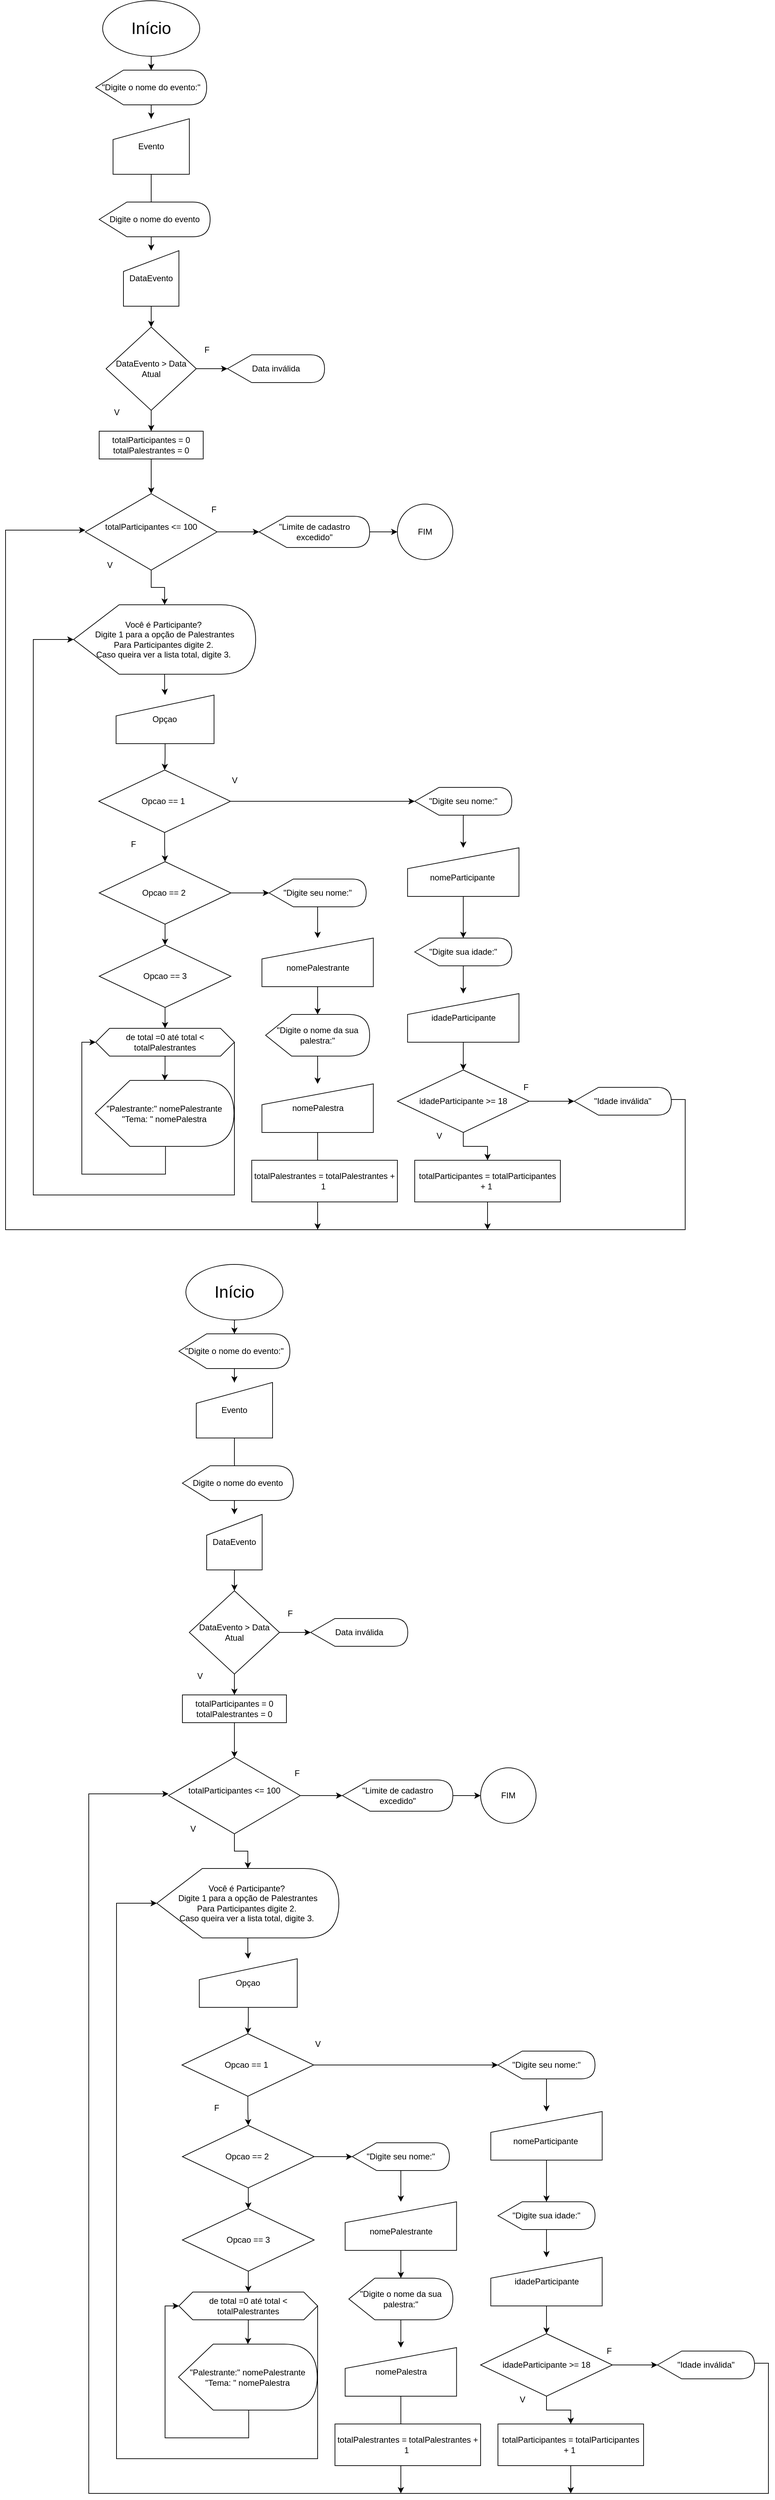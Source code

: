 <mxfile version="24.7.14">
  <diagram name="Página-1" id="2HnlQTJeK8PBr19iT61Z">
    <mxGraphModel dx="4734" dy="780" grid="1" gridSize="10" guides="1" tooltips="1" connect="1" arrows="1" fold="1" page="1" pageScale="1" pageWidth="3300" pageHeight="4681" math="0" shadow="0">
      <root>
        <mxCell id="0" />
        <mxCell id="1" parent="0" />
        <mxCell id="R_zZnniNDLEBb9LRn-yh-6" value="" style="edgeStyle=orthogonalEdgeStyle;rounded=0;orthogonalLoop=1;jettySize=auto;html=1;" edge="1" parent="1" source="R_zZnniNDLEBb9LRn-yh-24" target="R_zZnniNDLEBb9LRn-yh-3">
          <mxGeometry relative="1" as="geometry" />
        </mxCell>
        <mxCell id="R_zZnniNDLEBb9LRn-yh-1" value="&lt;font style=&quot;font-size: 24px;&quot;&gt;Início&lt;/font&gt;" style="ellipse;whiteSpace=wrap;html=1;" vertex="1" parent="1">
          <mxGeometry x="60" y="10" width="140" height="80" as="geometry" />
        </mxCell>
        <mxCell id="R_zZnniNDLEBb9LRn-yh-7" value="" style="edgeStyle=orthogonalEdgeStyle;rounded=0;orthogonalLoop=1;jettySize=auto;html=1;" edge="1" parent="1" source="R_zZnniNDLEBb9LRn-yh-3" target="R_zZnniNDLEBb9LRn-yh-5">
          <mxGeometry relative="1" as="geometry" />
        </mxCell>
        <mxCell id="R_zZnniNDLEBb9LRn-yh-3" value="Evento" style="shape=manualInput;whiteSpace=wrap;html=1;" vertex="1" parent="1">
          <mxGeometry x="75" y="180" width="110" height="80" as="geometry" />
        </mxCell>
        <mxCell id="R_zZnniNDLEBb9LRn-yh-4" value="Digite o nome do evento" style="shape=display;whiteSpace=wrap;html=1;" vertex="1" parent="1">
          <mxGeometry x="55" y="300" width="160" height="50" as="geometry" />
        </mxCell>
        <mxCell id="R_zZnniNDLEBb9LRn-yh-10" value="" style="edgeStyle=orthogonalEdgeStyle;rounded=0;orthogonalLoop=1;jettySize=auto;html=1;" edge="1" parent="1" source="R_zZnniNDLEBb9LRn-yh-5" target="R_zZnniNDLEBb9LRn-yh-8">
          <mxGeometry relative="1" as="geometry" />
        </mxCell>
        <mxCell id="R_zZnniNDLEBb9LRn-yh-5" value="DataEvento" style="shape=manualInput;whiteSpace=wrap;html=1;" vertex="1" parent="1">
          <mxGeometry x="90" y="370" width="80" height="80" as="geometry" />
        </mxCell>
        <mxCell id="R_zZnniNDLEBb9LRn-yh-16" value="" style="edgeStyle=orthogonalEdgeStyle;rounded=0;orthogonalLoop=1;jettySize=auto;html=1;" edge="1" parent="1" source="R_zZnniNDLEBb9LRn-yh-8" target="R_zZnniNDLEBb9LRn-yh-13">
          <mxGeometry relative="1" as="geometry" />
        </mxCell>
        <mxCell id="R_zZnniNDLEBb9LRn-yh-23" value="" style="edgeStyle=orthogonalEdgeStyle;rounded=0;orthogonalLoop=1;jettySize=auto;html=1;" edge="1" parent="1" source="R_zZnniNDLEBb9LRn-yh-8" target="R_zZnniNDLEBb9LRn-yh-22">
          <mxGeometry relative="1" as="geometry" />
        </mxCell>
        <mxCell id="R_zZnniNDLEBb9LRn-yh-8" value="DataEvento &amp;gt; Data Atual" style="rhombus;whiteSpace=wrap;html=1;" vertex="1" parent="1">
          <mxGeometry x="65" y="480" width="130" height="120" as="geometry" />
        </mxCell>
        <mxCell id="R_zZnniNDLEBb9LRn-yh-13" value="Data inválida" style="shape=display;whiteSpace=wrap;html=1;" vertex="1" parent="1">
          <mxGeometry x="240" y="520" width="140" height="40" as="geometry" />
        </mxCell>
        <mxCell id="R_zZnniNDLEBb9LRn-yh-14" value="F" style="text;html=1;align=center;verticalAlign=middle;resizable=0;points=[];autosize=1;strokeColor=none;fillColor=none;" vertex="1" parent="1">
          <mxGeometry x="195" y="498" width="30" height="30" as="geometry" />
        </mxCell>
        <mxCell id="R_zZnniNDLEBb9LRn-yh-21" value="V" style="text;html=1;align=center;verticalAlign=middle;resizable=0;points=[];autosize=1;strokeColor=none;fillColor=none;" vertex="1" parent="1">
          <mxGeometry x="65" y="588" width="30" height="30" as="geometry" />
        </mxCell>
        <mxCell id="R_zZnniNDLEBb9LRn-yh-27" value="" style="edgeStyle=orthogonalEdgeStyle;rounded=0;orthogonalLoop=1;jettySize=auto;html=1;" edge="1" parent="1" source="R_zZnniNDLEBb9LRn-yh-22" target="R_zZnniNDLEBb9LRn-yh-26">
          <mxGeometry relative="1" as="geometry" />
        </mxCell>
        <mxCell id="R_zZnniNDLEBb9LRn-yh-22" value="totalParticipantes = 0&lt;div&gt;totalPalestrantes = 0&lt;/div&gt;" style="rounded=0;whiteSpace=wrap;html=1;" vertex="1" parent="1">
          <mxGeometry x="55" y="630" width="150" height="40" as="geometry" />
        </mxCell>
        <mxCell id="R_zZnniNDLEBb9LRn-yh-25" value="" style="edgeStyle=orthogonalEdgeStyle;rounded=0;orthogonalLoop=1;jettySize=auto;html=1;" edge="1" parent="1" source="R_zZnniNDLEBb9LRn-yh-1" target="R_zZnniNDLEBb9LRn-yh-24">
          <mxGeometry relative="1" as="geometry">
            <mxPoint x="130" y="90" as="sourcePoint" />
            <mxPoint x="130" y="180" as="targetPoint" />
          </mxGeometry>
        </mxCell>
        <mxCell id="R_zZnniNDLEBb9LRn-yh-24" value="&quot;Digite o nome do evento:&quot;" style="shape=display;whiteSpace=wrap;html=1;" vertex="1" parent="1">
          <mxGeometry x="50" y="110" width="160" height="50" as="geometry" />
        </mxCell>
        <mxCell id="R_zZnniNDLEBb9LRn-yh-29" value="" style="edgeStyle=orthogonalEdgeStyle;rounded=0;orthogonalLoop=1;jettySize=auto;html=1;" edge="1" parent="1" source="R_zZnniNDLEBb9LRn-yh-26" target="R_zZnniNDLEBb9LRn-yh-28">
          <mxGeometry relative="1" as="geometry" />
        </mxCell>
        <mxCell id="R_zZnniNDLEBb9LRn-yh-86" value="" style="edgeStyle=orthogonalEdgeStyle;rounded=0;orthogonalLoop=1;jettySize=auto;html=1;" edge="1" parent="1" source="R_zZnniNDLEBb9LRn-yh-26" target="R_zZnniNDLEBb9LRn-yh-85">
          <mxGeometry relative="1" as="geometry" />
        </mxCell>
        <mxCell id="R_zZnniNDLEBb9LRn-yh-26" value="totalParticipantes &amp;lt;= 100&lt;div&gt;&amp;nbsp;&lt;/div&gt;" style="rhombus;whiteSpace=wrap;html=1;rounded=0;" vertex="1" parent="1">
          <mxGeometry x="35" y="720" width="190" height="110" as="geometry" />
        </mxCell>
        <mxCell id="R_zZnniNDLEBb9LRn-yh-31" value="" style="edgeStyle=orthogonalEdgeStyle;rounded=0;orthogonalLoop=1;jettySize=auto;html=1;" edge="1" parent="1" source="R_zZnniNDLEBb9LRn-yh-28" target="R_zZnniNDLEBb9LRn-yh-30">
          <mxGeometry relative="1" as="geometry" />
        </mxCell>
        <mxCell id="R_zZnniNDLEBb9LRn-yh-28" value="Você é Participante?&amp;nbsp;&lt;div&gt;Digite 1 para a opção de Palestrantes&lt;/div&gt;&lt;div&gt;Para Participantes digite 2.&amp;nbsp;&lt;div&gt;Caso queira ver a lista total, digite 3.&amp;nbsp;&lt;/div&gt;&lt;/div&gt;" style="shape=display;whiteSpace=wrap;html=1;" vertex="1" parent="1">
          <mxGeometry x="18.13" y="880" width="262.5" height="100" as="geometry" />
        </mxCell>
        <mxCell id="R_zZnniNDLEBb9LRn-yh-44" value="" style="edgeStyle=orthogonalEdgeStyle;rounded=0;orthogonalLoop=1;jettySize=auto;html=1;" edge="1" parent="1" source="R_zZnniNDLEBb9LRn-yh-30" target="R_zZnniNDLEBb9LRn-yh-32">
          <mxGeometry relative="1" as="geometry" />
        </mxCell>
        <mxCell id="R_zZnniNDLEBb9LRn-yh-30" value="Opçao" style="shape=manualInput;whiteSpace=wrap;html=1;" vertex="1" parent="1">
          <mxGeometry x="79.38" y="1010" width="141.25" height="70" as="geometry" />
        </mxCell>
        <mxCell id="R_zZnniNDLEBb9LRn-yh-39" value="" style="edgeStyle=orthogonalEdgeStyle;rounded=0;orthogonalLoop=1;jettySize=auto;html=1;" edge="1" parent="1" source="R_zZnniNDLEBb9LRn-yh-32" target="R_zZnniNDLEBb9LRn-yh-34">
          <mxGeometry relative="1" as="geometry" />
        </mxCell>
        <mxCell id="R_zZnniNDLEBb9LRn-yh-58" value="" style="edgeStyle=orthogonalEdgeStyle;rounded=0;orthogonalLoop=1;jettySize=auto;html=1;" edge="1" parent="1" source="R_zZnniNDLEBb9LRn-yh-32" target="R_zZnniNDLEBb9LRn-yh-57">
          <mxGeometry relative="1" as="geometry" />
        </mxCell>
        <mxCell id="R_zZnniNDLEBb9LRn-yh-32" value="Opcao == 1&amp;nbsp;" style="rhombus;whiteSpace=wrap;html=1;rounded=0;" vertex="1" parent="1">
          <mxGeometry x="54.38" y="1118" width="190" height="90" as="geometry" />
        </mxCell>
        <mxCell id="R_zZnniNDLEBb9LRn-yh-33" value="V" style="text;html=1;align=center;verticalAlign=middle;resizable=0;points=[];autosize=1;strokeColor=none;fillColor=none;" vertex="1" parent="1">
          <mxGeometry x="235" y="1118" width="30" height="30" as="geometry" />
        </mxCell>
        <mxCell id="R_zZnniNDLEBb9LRn-yh-37" value="" style="edgeStyle=orthogonalEdgeStyle;rounded=0;orthogonalLoop=1;jettySize=auto;html=1;" edge="1" parent="1" source="R_zZnniNDLEBb9LRn-yh-34" target="R_zZnniNDLEBb9LRn-yh-36">
          <mxGeometry relative="1" as="geometry" />
        </mxCell>
        <mxCell id="R_zZnniNDLEBb9LRn-yh-34" value="&quot;Digite seu nome:&quot;" style="shape=display;whiteSpace=wrap;html=1;" vertex="1" parent="1">
          <mxGeometry x="510" y="1143" width="140" height="40" as="geometry" />
        </mxCell>
        <mxCell id="R_zZnniNDLEBb9LRn-yh-35" value="F" style="text;html=1;align=center;verticalAlign=middle;resizable=0;points=[];autosize=1;strokeColor=none;fillColor=none;" vertex="1" parent="1">
          <mxGeometry x="88.75" y="1210" width="30" height="30" as="geometry" />
        </mxCell>
        <mxCell id="R_zZnniNDLEBb9LRn-yh-41" value="" style="edgeStyle=orthogonalEdgeStyle;rounded=0;orthogonalLoop=1;jettySize=auto;html=1;" edge="1" parent="1" source="R_zZnniNDLEBb9LRn-yh-36" target="R_zZnniNDLEBb9LRn-yh-40">
          <mxGeometry relative="1" as="geometry" />
        </mxCell>
        <mxCell id="R_zZnniNDLEBb9LRn-yh-36" value="&lt;div&gt;&lt;br&gt;&lt;/div&gt;nomeParticipante&amp;nbsp;" style="shape=manualInput;whiteSpace=wrap;html=1;" vertex="1" parent="1">
          <mxGeometry x="499.69" y="1230" width="160.62" height="70" as="geometry" />
        </mxCell>
        <mxCell id="R_zZnniNDLEBb9LRn-yh-43" value="" style="edgeStyle=orthogonalEdgeStyle;rounded=0;orthogonalLoop=1;jettySize=auto;html=1;" edge="1" parent="1" source="R_zZnniNDLEBb9LRn-yh-40" target="R_zZnniNDLEBb9LRn-yh-42">
          <mxGeometry relative="1" as="geometry" />
        </mxCell>
        <mxCell id="R_zZnniNDLEBb9LRn-yh-40" value="&quot;Digite sua idade:&quot;" style="shape=display;whiteSpace=wrap;html=1;" vertex="1" parent="1">
          <mxGeometry x="510" y="1360" width="140" height="40" as="geometry" />
        </mxCell>
        <mxCell id="R_zZnniNDLEBb9LRn-yh-53" value="" style="edgeStyle=orthogonalEdgeStyle;rounded=0;orthogonalLoop=1;jettySize=auto;html=1;" edge="1" parent="1" source="R_zZnniNDLEBb9LRn-yh-42" target="R_zZnniNDLEBb9LRn-yh-45">
          <mxGeometry relative="1" as="geometry" />
        </mxCell>
        <mxCell id="R_zZnniNDLEBb9LRn-yh-42" value="idadeParticipante&lt;div&gt;&lt;/div&gt;" style="shape=manualInput;whiteSpace=wrap;html=1;" vertex="1" parent="1">
          <mxGeometry x="499.69" y="1440" width="160.62" height="70" as="geometry" />
        </mxCell>
        <mxCell id="R_zZnniNDLEBb9LRn-yh-64" value="" style="edgeStyle=orthogonalEdgeStyle;rounded=0;orthogonalLoop=1;jettySize=auto;html=1;" edge="1" parent="1" source="R_zZnniNDLEBb9LRn-yh-45" target="R_zZnniNDLEBb9LRn-yh-50">
          <mxGeometry relative="1" as="geometry" />
        </mxCell>
        <mxCell id="R_zZnniNDLEBb9LRn-yh-65" value="" style="edgeStyle=orthogonalEdgeStyle;rounded=0;orthogonalLoop=1;jettySize=auto;html=1;" edge="1" parent="1" source="R_zZnniNDLEBb9LRn-yh-45" target="R_zZnniNDLEBb9LRn-yh-48">
          <mxGeometry relative="1" as="geometry" />
        </mxCell>
        <mxCell id="R_zZnniNDLEBb9LRn-yh-45" value="idadeParticipante &amp;gt;= 18" style="rhombus;whiteSpace=wrap;html=1;rounded=0;" vertex="1" parent="1">
          <mxGeometry x="485" y="1550" width="190" height="90" as="geometry" />
        </mxCell>
        <mxCell id="R_zZnniNDLEBb9LRn-yh-46" value="V" style="text;html=1;align=center;verticalAlign=middle;resizable=0;points=[];autosize=1;strokeColor=none;fillColor=none;" vertex="1" parent="1">
          <mxGeometry x="530" y="1630" width="30" height="30" as="geometry" />
        </mxCell>
        <mxCell id="R_zZnniNDLEBb9LRn-yh-47" value="F" style="text;html=1;align=center;verticalAlign=middle;resizable=0;points=[];autosize=1;strokeColor=none;fillColor=none;" vertex="1" parent="1">
          <mxGeometry x="655" y="1560" width="30" height="30" as="geometry" />
        </mxCell>
        <mxCell id="R_zZnniNDLEBb9LRn-yh-79" style="edgeStyle=orthogonalEdgeStyle;rounded=0;orthogonalLoop=1;jettySize=auto;html=1;exitX=1;exitY=0.5;exitDx=0;exitDy=0;exitPerimeter=0;entryX=0;entryY=0.5;entryDx=0;entryDy=0;" edge="1" parent="1">
          <mxGeometry relative="1" as="geometry">
            <mxPoint x="880" y="1592.5" as="sourcePoint" />
            <mxPoint x="35" y="772.5" as="targetPoint" />
            <Array as="points">
              <mxPoint x="900" y="1593" />
              <mxPoint x="900" y="1780" />
              <mxPoint x="-80" y="1780" />
              <mxPoint x="-80" y="773" />
            </Array>
          </mxGeometry>
        </mxCell>
        <mxCell id="R_zZnniNDLEBb9LRn-yh-48" value="&quot;Idade inválida&quot;" style="shape=display;whiteSpace=wrap;html=1;" vertex="1" parent="1">
          <mxGeometry x="740" y="1575" width="140" height="40" as="geometry" />
        </mxCell>
        <mxCell id="R_zZnniNDLEBb9LRn-yh-84" style="edgeStyle=orthogonalEdgeStyle;rounded=0;orthogonalLoop=1;jettySize=auto;html=1;exitX=0.5;exitY=1;exitDx=0;exitDy=0;" edge="1" parent="1" source="R_zZnniNDLEBb9LRn-yh-50">
          <mxGeometry relative="1" as="geometry">
            <mxPoint x="615" y="1780" as="targetPoint" />
          </mxGeometry>
        </mxCell>
        <mxCell id="R_zZnniNDLEBb9LRn-yh-50" value="totalParticipantes = totalParticipantes + 1&amp;nbsp;" style="rounded=0;whiteSpace=wrap;html=1;" vertex="1" parent="1">
          <mxGeometry x="510" y="1680" width="210" height="60" as="geometry" />
        </mxCell>
        <mxCell id="R_zZnniNDLEBb9LRn-yh-62" value="" style="edgeStyle=orthogonalEdgeStyle;rounded=0;orthogonalLoop=1;jettySize=auto;html=1;" edge="1" parent="1" source="R_zZnniNDLEBb9LRn-yh-54" target="R_zZnniNDLEBb9LRn-yh-61">
          <mxGeometry relative="1" as="geometry" />
        </mxCell>
        <mxCell id="R_zZnniNDLEBb9LRn-yh-54" value="&lt;div&gt;&lt;br&gt;&lt;/div&gt;nomePalestrante" style="shape=manualInput;whiteSpace=wrap;html=1;" vertex="1" parent="1">
          <mxGeometry x="289.69" y="1360" width="160.62" height="70" as="geometry" />
        </mxCell>
        <mxCell id="R_zZnniNDLEBb9LRn-yh-60" value="" style="edgeStyle=orthogonalEdgeStyle;rounded=0;orthogonalLoop=1;jettySize=auto;html=1;" edge="1" parent="1" source="R_zZnniNDLEBb9LRn-yh-55" target="R_zZnniNDLEBb9LRn-yh-54">
          <mxGeometry relative="1" as="geometry" />
        </mxCell>
        <mxCell id="R_zZnniNDLEBb9LRn-yh-55" value="&quot;Digite seu nome:&quot;" style="shape=display;whiteSpace=wrap;html=1;" vertex="1" parent="1">
          <mxGeometry x="300" y="1275" width="140" height="40" as="geometry" />
        </mxCell>
        <mxCell id="R_zZnniNDLEBb9LRn-yh-81" style="edgeStyle=orthogonalEdgeStyle;rounded=0;orthogonalLoop=1;jettySize=auto;html=1;exitX=0.5;exitY=1;exitDx=0;exitDy=0;" edge="1" parent="1" source="R_zZnniNDLEBb9LRn-yh-56">
          <mxGeometry relative="1" as="geometry">
            <mxPoint x="370" y="1780" as="targetPoint" />
          </mxGeometry>
        </mxCell>
        <mxCell id="R_zZnniNDLEBb9LRn-yh-56" value="nomePalestra&lt;div&gt;&lt;/div&gt;" style="shape=manualInput;whiteSpace=wrap;html=1;" vertex="1" parent="1">
          <mxGeometry x="289.69" y="1570" width="160.62" height="70" as="geometry" />
        </mxCell>
        <mxCell id="R_zZnniNDLEBb9LRn-yh-66" value="" style="edgeStyle=orthogonalEdgeStyle;rounded=0;orthogonalLoop=1;jettySize=auto;html=1;" edge="1" parent="1" source="R_zZnniNDLEBb9LRn-yh-57" target="R_zZnniNDLEBb9LRn-yh-55">
          <mxGeometry relative="1" as="geometry" />
        </mxCell>
        <mxCell id="R_zZnniNDLEBb9LRn-yh-68" value="" style="edgeStyle=orthogonalEdgeStyle;rounded=0;orthogonalLoop=1;jettySize=auto;html=1;" edge="1" parent="1" source="R_zZnniNDLEBb9LRn-yh-57" target="R_zZnniNDLEBb9LRn-yh-67">
          <mxGeometry relative="1" as="geometry" />
        </mxCell>
        <mxCell id="R_zZnniNDLEBb9LRn-yh-57" value="Opcao == 2&amp;nbsp;" style="rhombus;whiteSpace=wrap;html=1;rounded=0;" vertex="1" parent="1">
          <mxGeometry x="55" y="1250" width="190" height="90" as="geometry" />
        </mxCell>
        <mxCell id="R_zZnniNDLEBb9LRn-yh-63" value="" style="edgeStyle=orthogonalEdgeStyle;rounded=0;orthogonalLoop=1;jettySize=auto;html=1;" edge="1" parent="1" source="R_zZnniNDLEBb9LRn-yh-61" target="R_zZnniNDLEBb9LRn-yh-56">
          <mxGeometry relative="1" as="geometry" />
        </mxCell>
        <mxCell id="R_zZnniNDLEBb9LRn-yh-61" value="&quot;Digite o nome da sua palestra:&quot;" style="shape=display;whiteSpace=wrap;html=1;" vertex="1" parent="1">
          <mxGeometry x="295" y="1470" width="150" height="60" as="geometry" />
        </mxCell>
        <mxCell id="R_zZnniNDLEBb9LRn-yh-71" value="" style="edgeStyle=orthogonalEdgeStyle;rounded=0;orthogonalLoop=1;jettySize=auto;html=1;" edge="1" parent="1" source="R_zZnniNDLEBb9LRn-yh-67" target="R_zZnniNDLEBb9LRn-yh-70">
          <mxGeometry relative="1" as="geometry" />
        </mxCell>
        <mxCell id="R_zZnniNDLEBb9LRn-yh-67" value="Opcao == 3" style="rhombus;whiteSpace=wrap;html=1;rounded=0;" vertex="1" parent="1">
          <mxGeometry x="55" y="1370" width="190" height="90" as="geometry" />
        </mxCell>
        <mxCell id="R_zZnniNDLEBb9LRn-yh-73" value="" style="edgeStyle=orthogonalEdgeStyle;rounded=0;orthogonalLoop=1;jettySize=auto;html=1;" edge="1" parent="1" source="R_zZnniNDLEBb9LRn-yh-70" target="R_zZnniNDLEBb9LRn-yh-72">
          <mxGeometry relative="1" as="geometry" />
        </mxCell>
        <mxCell id="R_zZnniNDLEBb9LRn-yh-70" value="de total =0 até total &amp;lt; totalPalestrantes" style="shape=hexagon;perimeter=hexagonPerimeter2;whiteSpace=wrap;html=1;fixedSize=1;" vertex="1" parent="1">
          <mxGeometry x="50" y="1490" width="200" height="40" as="geometry" />
        </mxCell>
        <mxCell id="R_zZnniNDLEBb9LRn-yh-74" style="edgeStyle=orthogonalEdgeStyle;rounded=0;orthogonalLoop=1;jettySize=auto;html=1;exitX=0;exitY=0;exitDx=101.25;exitDy=95;exitPerimeter=0;entryX=0;entryY=0.5;entryDx=0;entryDy=0;" edge="1" parent="1" source="R_zZnniNDLEBb9LRn-yh-72" target="R_zZnniNDLEBb9LRn-yh-70">
          <mxGeometry relative="1" as="geometry">
            <Array as="points">
              <mxPoint x="151" y="1700" />
              <mxPoint x="30" y="1700" />
              <mxPoint x="30" y="1510" />
            </Array>
          </mxGeometry>
        </mxCell>
        <mxCell id="R_zZnniNDLEBb9LRn-yh-72" value="&quot;Palestrante:&quot; nomePalestrante&lt;div&gt;&quot;Tema: &quot; nomePalestra&lt;/div&gt;" style="shape=display;whiteSpace=wrap;html=1;" vertex="1" parent="1">
          <mxGeometry x="49.38" y="1565" width="200" height="95" as="geometry" />
        </mxCell>
        <mxCell id="R_zZnniNDLEBb9LRn-yh-77" style="edgeStyle=orthogonalEdgeStyle;rounded=0;orthogonalLoop=1;jettySize=auto;html=1;exitX=1;exitY=0.5;exitDx=0;exitDy=0;entryX=0;entryY=0.5;entryDx=0;entryDy=0;entryPerimeter=0;" edge="1" parent="1" source="R_zZnniNDLEBb9LRn-yh-70" target="R_zZnniNDLEBb9LRn-yh-28">
          <mxGeometry relative="1" as="geometry">
            <Array as="points">
              <mxPoint x="250" y="1730" />
              <mxPoint x="-40" y="1730" />
              <mxPoint x="-40" y="930" />
            </Array>
          </mxGeometry>
        </mxCell>
        <mxCell id="R_zZnniNDLEBb9LRn-yh-83" value="totalPalestrantes = totalPalestrantes + 1&amp;nbsp;" style="rounded=0;whiteSpace=wrap;html=1;" vertex="1" parent="1">
          <mxGeometry x="275" y="1680" width="210" height="60" as="geometry" />
        </mxCell>
        <mxCell id="R_zZnniNDLEBb9LRn-yh-90" value="" style="edgeStyle=orthogonalEdgeStyle;rounded=0;orthogonalLoop=1;jettySize=auto;html=1;" edge="1" parent="1" source="R_zZnniNDLEBb9LRn-yh-85" target="R_zZnniNDLEBb9LRn-yh-89">
          <mxGeometry relative="1" as="geometry" />
        </mxCell>
        <mxCell id="R_zZnniNDLEBb9LRn-yh-85" value="&quot;Limite de cadastro excedido&quot;" style="shape=display;whiteSpace=wrap;html=1;" vertex="1" parent="1">
          <mxGeometry x="285.63" y="752.5" width="159.37" height="45" as="geometry" />
        </mxCell>
        <mxCell id="R_zZnniNDLEBb9LRn-yh-87" value="F" style="text;html=1;align=center;verticalAlign=middle;resizable=0;points=[];autosize=1;strokeColor=none;fillColor=none;" vertex="1" parent="1">
          <mxGeometry x="205" y="728" width="30" height="30" as="geometry" />
        </mxCell>
        <mxCell id="R_zZnniNDLEBb9LRn-yh-88" value="V" style="text;html=1;align=center;verticalAlign=middle;resizable=0;points=[];autosize=1;strokeColor=none;fillColor=none;" vertex="1" parent="1">
          <mxGeometry x="55" y="808" width="30" height="30" as="geometry" />
        </mxCell>
        <mxCell id="R_zZnniNDLEBb9LRn-yh-89" value="FIM" style="ellipse;whiteSpace=wrap;html=1;aspect=fixed;" vertex="1" parent="1">
          <mxGeometry x="485" y="735" width="80" height="80" as="geometry" />
        </mxCell>
        <mxCell id="R_zZnniNDLEBb9LRn-yh-91" value="" style="edgeStyle=orthogonalEdgeStyle;rounded=0;orthogonalLoop=1;jettySize=auto;html=1;" edge="1" parent="1" source="R_zZnniNDLEBb9LRn-yh-107" target="R_zZnniNDLEBb9LRn-yh-94">
          <mxGeometry relative="1" as="geometry" />
        </mxCell>
        <mxCell id="R_zZnniNDLEBb9LRn-yh-92" value="&lt;font style=&quot;font-size: 24px;&quot;&gt;Início&lt;/font&gt;" style="ellipse;whiteSpace=wrap;html=1;" vertex="1" parent="1">
          <mxGeometry x="180" y="1830" width="140" height="80" as="geometry" />
        </mxCell>
        <mxCell id="R_zZnniNDLEBb9LRn-yh-93" value="" style="edgeStyle=orthogonalEdgeStyle;rounded=0;orthogonalLoop=1;jettySize=auto;html=1;" edge="1" parent="1" source="R_zZnniNDLEBb9LRn-yh-94" target="R_zZnniNDLEBb9LRn-yh-97">
          <mxGeometry relative="1" as="geometry" />
        </mxCell>
        <mxCell id="R_zZnniNDLEBb9LRn-yh-94" value="Evento" style="shape=manualInput;whiteSpace=wrap;html=1;" vertex="1" parent="1">
          <mxGeometry x="195" y="2000" width="110" height="80" as="geometry" />
        </mxCell>
        <mxCell id="R_zZnniNDLEBb9LRn-yh-95" value="Digite o nome do evento" style="shape=display;whiteSpace=wrap;html=1;" vertex="1" parent="1">
          <mxGeometry x="175" y="2120" width="160" height="50" as="geometry" />
        </mxCell>
        <mxCell id="R_zZnniNDLEBb9LRn-yh-96" value="" style="edgeStyle=orthogonalEdgeStyle;rounded=0;orthogonalLoop=1;jettySize=auto;html=1;" edge="1" parent="1" source="R_zZnniNDLEBb9LRn-yh-97" target="R_zZnniNDLEBb9LRn-yh-100">
          <mxGeometry relative="1" as="geometry" />
        </mxCell>
        <mxCell id="R_zZnniNDLEBb9LRn-yh-97" value="DataEvento" style="shape=manualInput;whiteSpace=wrap;html=1;" vertex="1" parent="1">
          <mxGeometry x="210" y="2190" width="80" height="80" as="geometry" />
        </mxCell>
        <mxCell id="R_zZnniNDLEBb9LRn-yh-98" value="" style="edgeStyle=orthogonalEdgeStyle;rounded=0;orthogonalLoop=1;jettySize=auto;html=1;" edge="1" parent="1" source="R_zZnniNDLEBb9LRn-yh-100" target="R_zZnniNDLEBb9LRn-yh-101">
          <mxGeometry relative="1" as="geometry" />
        </mxCell>
        <mxCell id="R_zZnniNDLEBb9LRn-yh-99" value="" style="edgeStyle=orthogonalEdgeStyle;rounded=0;orthogonalLoop=1;jettySize=auto;html=1;" edge="1" parent="1" source="R_zZnniNDLEBb9LRn-yh-100" target="R_zZnniNDLEBb9LRn-yh-105">
          <mxGeometry relative="1" as="geometry" />
        </mxCell>
        <mxCell id="R_zZnniNDLEBb9LRn-yh-100" value="DataEvento &amp;gt; Data Atual" style="rhombus;whiteSpace=wrap;html=1;" vertex="1" parent="1">
          <mxGeometry x="185" y="2300" width="130" height="120" as="geometry" />
        </mxCell>
        <mxCell id="R_zZnniNDLEBb9LRn-yh-101" value="Data inválida" style="shape=display;whiteSpace=wrap;html=1;" vertex="1" parent="1">
          <mxGeometry x="360" y="2340" width="140" height="40" as="geometry" />
        </mxCell>
        <mxCell id="R_zZnniNDLEBb9LRn-yh-102" value="F" style="text;html=1;align=center;verticalAlign=middle;resizable=0;points=[];autosize=1;strokeColor=none;fillColor=none;" vertex="1" parent="1">
          <mxGeometry x="315" y="2318" width="30" height="30" as="geometry" />
        </mxCell>
        <mxCell id="R_zZnniNDLEBb9LRn-yh-103" value="V" style="text;html=1;align=center;verticalAlign=middle;resizable=0;points=[];autosize=1;strokeColor=none;fillColor=none;" vertex="1" parent="1">
          <mxGeometry x="185" y="2408" width="30" height="30" as="geometry" />
        </mxCell>
        <mxCell id="R_zZnniNDLEBb9LRn-yh-104" value="" style="edgeStyle=orthogonalEdgeStyle;rounded=0;orthogonalLoop=1;jettySize=auto;html=1;" edge="1" parent="1" source="R_zZnniNDLEBb9LRn-yh-105" target="R_zZnniNDLEBb9LRn-yh-110">
          <mxGeometry relative="1" as="geometry" />
        </mxCell>
        <mxCell id="R_zZnniNDLEBb9LRn-yh-105" value="totalParticipantes = 0&lt;div&gt;totalPalestrantes = 0&lt;/div&gt;" style="rounded=0;whiteSpace=wrap;html=1;" vertex="1" parent="1">
          <mxGeometry x="175" y="2450" width="150" height="40" as="geometry" />
        </mxCell>
        <mxCell id="R_zZnniNDLEBb9LRn-yh-106" value="" style="edgeStyle=orthogonalEdgeStyle;rounded=0;orthogonalLoop=1;jettySize=auto;html=1;" edge="1" parent="1" source="R_zZnniNDLEBb9LRn-yh-92" target="R_zZnniNDLEBb9LRn-yh-107">
          <mxGeometry relative="1" as="geometry">
            <mxPoint x="250" y="1910" as="sourcePoint" />
            <mxPoint x="250" y="2000" as="targetPoint" />
          </mxGeometry>
        </mxCell>
        <mxCell id="R_zZnniNDLEBb9LRn-yh-107" value="&quot;Digite o nome do evento:&quot;" style="shape=display;whiteSpace=wrap;html=1;" vertex="1" parent="1">
          <mxGeometry x="170" y="1930" width="160" height="50" as="geometry" />
        </mxCell>
        <mxCell id="R_zZnniNDLEBb9LRn-yh-108" value="" style="edgeStyle=orthogonalEdgeStyle;rounded=0;orthogonalLoop=1;jettySize=auto;html=1;" edge="1" parent="1" source="R_zZnniNDLEBb9LRn-yh-110" target="R_zZnniNDLEBb9LRn-yh-112">
          <mxGeometry relative="1" as="geometry" />
        </mxCell>
        <mxCell id="R_zZnniNDLEBb9LRn-yh-109" value="" style="edgeStyle=orthogonalEdgeStyle;rounded=0;orthogonalLoop=1;jettySize=auto;html=1;" edge="1" parent="1" source="R_zZnniNDLEBb9LRn-yh-110" target="R_zZnniNDLEBb9LRn-yh-157">
          <mxGeometry relative="1" as="geometry" />
        </mxCell>
        <mxCell id="R_zZnniNDLEBb9LRn-yh-110" value="totalParticipantes &amp;lt;= 100&lt;div&gt;&amp;nbsp;&lt;/div&gt;" style="rhombus;whiteSpace=wrap;html=1;rounded=0;" vertex="1" parent="1">
          <mxGeometry x="155" y="2540" width="190" height="110" as="geometry" />
        </mxCell>
        <mxCell id="R_zZnniNDLEBb9LRn-yh-111" value="" style="edgeStyle=orthogonalEdgeStyle;rounded=0;orthogonalLoop=1;jettySize=auto;html=1;" edge="1" parent="1" source="R_zZnniNDLEBb9LRn-yh-112" target="R_zZnniNDLEBb9LRn-yh-114">
          <mxGeometry relative="1" as="geometry" />
        </mxCell>
        <mxCell id="R_zZnniNDLEBb9LRn-yh-112" value="Você é Participante?&amp;nbsp;&lt;div&gt;Digite 1 para a opção de Palestrantes&lt;/div&gt;&lt;div&gt;Para Participantes digite 2.&amp;nbsp;&lt;div&gt;Caso queira ver a lista total, digite 3.&amp;nbsp;&lt;/div&gt;&lt;/div&gt;" style="shape=display;whiteSpace=wrap;html=1;" vertex="1" parent="1">
          <mxGeometry x="138.13" y="2700" width="262.5" height="100" as="geometry" />
        </mxCell>
        <mxCell id="R_zZnniNDLEBb9LRn-yh-113" value="" style="edgeStyle=orthogonalEdgeStyle;rounded=0;orthogonalLoop=1;jettySize=auto;html=1;" edge="1" parent="1" source="R_zZnniNDLEBb9LRn-yh-114" target="R_zZnniNDLEBb9LRn-yh-117">
          <mxGeometry relative="1" as="geometry" />
        </mxCell>
        <mxCell id="R_zZnniNDLEBb9LRn-yh-114" value="Opçao" style="shape=manualInput;whiteSpace=wrap;html=1;" vertex="1" parent="1">
          <mxGeometry x="199.38" y="2830" width="141.25" height="70" as="geometry" />
        </mxCell>
        <mxCell id="R_zZnniNDLEBb9LRn-yh-115" value="" style="edgeStyle=orthogonalEdgeStyle;rounded=0;orthogonalLoop=1;jettySize=auto;html=1;" edge="1" parent="1" source="R_zZnniNDLEBb9LRn-yh-117" target="R_zZnniNDLEBb9LRn-yh-120">
          <mxGeometry relative="1" as="geometry" />
        </mxCell>
        <mxCell id="R_zZnniNDLEBb9LRn-yh-116" value="" style="edgeStyle=orthogonalEdgeStyle;rounded=0;orthogonalLoop=1;jettySize=auto;html=1;" edge="1" parent="1" source="R_zZnniNDLEBb9LRn-yh-117" target="R_zZnniNDLEBb9LRn-yh-145">
          <mxGeometry relative="1" as="geometry" />
        </mxCell>
        <mxCell id="R_zZnniNDLEBb9LRn-yh-117" value="Opcao == 1&amp;nbsp;" style="rhombus;whiteSpace=wrap;html=1;rounded=0;" vertex="1" parent="1">
          <mxGeometry x="174.38" y="2938" width="190" height="90" as="geometry" />
        </mxCell>
        <mxCell id="R_zZnniNDLEBb9LRn-yh-118" value="V" style="text;html=1;align=center;verticalAlign=middle;resizable=0;points=[];autosize=1;strokeColor=none;fillColor=none;" vertex="1" parent="1">
          <mxGeometry x="355" y="2938" width="30" height="30" as="geometry" />
        </mxCell>
        <mxCell id="R_zZnniNDLEBb9LRn-yh-119" value="" style="edgeStyle=orthogonalEdgeStyle;rounded=0;orthogonalLoop=1;jettySize=auto;html=1;" edge="1" parent="1" source="R_zZnniNDLEBb9LRn-yh-120" target="R_zZnniNDLEBb9LRn-yh-123">
          <mxGeometry relative="1" as="geometry" />
        </mxCell>
        <mxCell id="R_zZnniNDLEBb9LRn-yh-120" value="&quot;Digite seu nome:&quot;" style="shape=display;whiteSpace=wrap;html=1;" vertex="1" parent="1">
          <mxGeometry x="630" y="2963" width="140" height="40" as="geometry" />
        </mxCell>
        <mxCell id="R_zZnniNDLEBb9LRn-yh-121" value="F" style="text;html=1;align=center;verticalAlign=middle;resizable=0;points=[];autosize=1;strokeColor=none;fillColor=none;" vertex="1" parent="1">
          <mxGeometry x="208.75" y="3030" width="30" height="30" as="geometry" />
        </mxCell>
        <mxCell id="R_zZnniNDLEBb9LRn-yh-122" value="" style="edgeStyle=orthogonalEdgeStyle;rounded=0;orthogonalLoop=1;jettySize=auto;html=1;" edge="1" parent="1" source="R_zZnniNDLEBb9LRn-yh-123" target="R_zZnniNDLEBb9LRn-yh-125">
          <mxGeometry relative="1" as="geometry" />
        </mxCell>
        <mxCell id="R_zZnniNDLEBb9LRn-yh-123" value="&lt;div&gt;&lt;br&gt;&lt;/div&gt;nomeParticipante&amp;nbsp;" style="shape=manualInput;whiteSpace=wrap;html=1;" vertex="1" parent="1">
          <mxGeometry x="619.69" y="3050" width="160.62" height="70" as="geometry" />
        </mxCell>
        <mxCell id="R_zZnniNDLEBb9LRn-yh-124" value="" style="edgeStyle=orthogonalEdgeStyle;rounded=0;orthogonalLoop=1;jettySize=auto;html=1;" edge="1" parent="1" source="R_zZnniNDLEBb9LRn-yh-125" target="R_zZnniNDLEBb9LRn-yh-127">
          <mxGeometry relative="1" as="geometry" />
        </mxCell>
        <mxCell id="R_zZnniNDLEBb9LRn-yh-125" value="&quot;Digite sua idade:&quot;" style="shape=display;whiteSpace=wrap;html=1;" vertex="1" parent="1">
          <mxGeometry x="630" y="3180" width="140" height="40" as="geometry" />
        </mxCell>
        <mxCell id="R_zZnniNDLEBb9LRn-yh-126" value="" style="edgeStyle=orthogonalEdgeStyle;rounded=0;orthogonalLoop=1;jettySize=auto;html=1;" edge="1" parent="1" source="R_zZnniNDLEBb9LRn-yh-127" target="R_zZnniNDLEBb9LRn-yh-130">
          <mxGeometry relative="1" as="geometry" />
        </mxCell>
        <mxCell id="R_zZnniNDLEBb9LRn-yh-127" value="idadeParticipante&lt;div&gt;&lt;/div&gt;" style="shape=manualInput;whiteSpace=wrap;html=1;" vertex="1" parent="1">
          <mxGeometry x="619.69" y="3260" width="160.62" height="70" as="geometry" />
        </mxCell>
        <mxCell id="R_zZnniNDLEBb9LRn-yh-128" value="" style="edgeStyle=orthogonalEdgeStyle;rounded=0;orthogonalLoop=1;jettySize=auto;html=1;" edge="1" parent="1" source="R_zZnniNDLEBb9LRn-yh-130" target="R_zZnniNDLEBb9LRn-yh-136">
          <mxGeometry relative="1" as="geometry" />
        </mxCell>
        <mxCell id="R_zZnniNDLEBb9LRn-yh-129" value="" style="edgeStyle=orthogonalEdgeStyle;rounded=0;orthogonalLoop=1;jettySize=auto;html=1;" edge="1" parent="1" source="R_zZnniNDLEBb9LRn-yh-130" target="R_zZnniNDLEBb9LRn-yh-134">
          <mxGeometry relative="1" as="geometry" />
        </mxCell>
        <mxCell id="R_zZnniNDLEBb9LRn-yh-130" value="idadeParticipante &amp;gt;= 18" style="rhombus;whiteSpace=wrap;html=1;rounded=0;" vertex="1" parent="1">
          <mxGeometry x="605" y="3370" width="190" height="90" as="geometry" />
        </mxCell>
        <mxCell id="R_zZnniNDLEBb9LRn-yh-131" value="V" style="text;html=1;align=center;verticalAlign=middle;resizable=0;points=[];autosize=1;strokeColor=none;fillColor=none;" vertex="1" parent="1">
          <mxGeometry x="650" y="3450" width="30" height="30" as="geometry" />
        </mxCell>
        <mxCell id="R_zZnniNDLEBb9LRn-yh-132" value="F" style="text;html=1;align=center;verticalAlign=middle;resizable=0;points=[];autosize=1;strokeColor=none;fillColor=none;" vertex="1" parent="1">
          <mxGeometry x="775" y="3380" width="30" height="30" as="geometry" />
        </mxCell>
        <mxCell id="R_zZnniNDLEBb9LRn-yh-133" style="edgeStyle=orthogonalEdgeStyle;rounded=0;orthogonalLoop=1;jettySize=auto;html=1;exitX=1;exitY=0.5;exitDx=0;exitDy=0;exitPerimeter=0;entryX=0;entryY=0.5;entryDx=0;entryDy=0;" edge="1" parent="1">
          <mxGeometry relative="1" as="geometry">
            <mxPoint x="1000" y="3412.5" as="sourcePoint" />
            <mxPoint x="155" y="2592.5" as="targetPoint" />
            <Array as="points">
              <mxPoint x="1020" y="3413" />
              <mxPoint x="1020" y="3600" />
              <mxPoint x="40" y="3600" />
              <mxPoint x="40" y="2593" />
            </Array>
          </mxGeometry>
        </mxCell>
        <mxCell id="R_zZnniNDLEBb9LRn-yh-134" value="&quot;Idade inválida&quot;" style="shape=display;whiteSpace=wrap;html=1;" vertex="1" parent="1">
          <mxGeometry x="860" y="3395" width="140" height="40" as="geometry" />
        </mxCell>
        <mxCell id="R_zZnniNDLEBb9LRn-yh-135" style="edgeStyle=orthogonalEdgeStyle;rounded=0;orthogonalLoop=1;jettySize=auto;html=1;exitX=0.5;exitY=1;exitDx=0;exitDy=0;" edge="1" parent="1" source="R_zZnniNDLEBb9LRn-yh-136">
          <mxGeometry relative="1" as="geometry">
            <mxPoint x="735" y="3600" as="targetPoint" />
          </mxGeometry>
        </mxCell>
        <mxCell id="R_zZnniNDLEBb9LRn-yh-136" value="totalParticipantes = totalParticipantes + 1&amp;nbsp;" style="rounded=0;whiteSpace=wrap;html=1;" vertex="1" parent="1">
          <mxGeometry x="630" y="3500" width="210" height="60" as="geometry" />
        </mxCell>
        <mxCell id="R_zZnniNDLEBb9LRn-yh-137" value="" style="edgeStyle=orthogonalEdgeStyle;rounded=0;orthogonalLoop=1;jettySize=auto;html=1;" edge="1" parent="1" source="R_zZnniNDLEBb9LRn-yh-138" target="R_zZnniNDLEBb9LRn-yh-147">
          <mxGeometry relative="1" as="geometry" />
        </mxCell>
        <mxCell id="R_zZnniNDLEBb9LRn-yh-138" value="&lt;div&gt;&lt;br&gt;&lt;/div&gt;nomePalestrante" style="shape=manualInput;whiteSpace=wrap;html=1;" vertex="1" parent="1">
          <mxGeometry x="409.69" y="3180" width="160.62" height="70" as="geometry" />
        </mxCell>
        <mxCell id="R_zZnniNDLEBb9LRn-yh-139" value="" style="edgeStyle=orthogonalEdgeStyle;rounded=0;orthogonalLoop=1;jettySize=auto;html=1;" edge="1" parent="1" source="R_zZnniNDLEBb9LRn-yh-140" target="R_zZnniNDLEBb9LRn-yh-138">
          <mxGeometry relative="1" as="geometry" />
        </mxCell>
        <mxCell id="R_zZnniNDLEBb9LRn-yh-140" value="&quot;Digite seu nome:&quot;" style="shape=display;whiteSpace=wrap;html=1;" vertex="1" parent="1">
          <mxGeometry x="420" y="3095" width="140" height="40" as="geometry" />
        </mxCell>
        <mxCell id="R_zZnniNDLEBb9LRn-yh-141" style="edgeStyle=orthogonalEdgeStyle;rounded=0;orthogonalLoop=1;jettySize=auto;html=1;exitX=0.5;exitY=1;exitDx=0;exitDy=0;" edge="1" parent="1" source="R_zZnniNDLEBb9LRn-yh-142">
          <mxGeometry relative="1" as="geometry">
            <mxPoint x="490" y="3600" as="targetPoint" />
          </mxGeometry>
        </mxCell>
        <mxCell id="R_zZnniNDLEBb9LRn-yh-142" value="nomePalestra&lt;div&gt;&lt;/div&gt;" style="shape=manualInput;whiteSpace=wrap;html=1;" vertex="1" parent="1">
          <mxGeometry x="409.69" y="3390" width="160.62" height="70" as="geometry" />
        </mxCell>
        <mxCell id="R_zZnniNDLEBb9LRn-yh-143" value="" style="edgeStyle=orthogonalEdgeStyle;rounded=0;orthogonalLoop=1;jettySize=auto;html=1;" edge="1" parent="1" source="R_zZnniNDLEBb9LRn-yh-145" target="R_zZnniNDLEBb9LRn-yh-140">
          <mxGeometry relative="1" as="geometry" />
        </mxCell>
        <mxCell id="R_zZnniNDLEBb9LRn-yh-144" value="" style="edgeStyle=orthogonalEdgeStyle;rounded=0;orthogonalLoop=1;jettySize=auto;html=1;" edge="1" parent="1" source="R_zZnniNDLEBb9LRn-yh-145" target="R_zZnniNDLEBb9LRn-yh-149">
          <mxGeometry relative="1" as="geometry" />
        </mxCell>
        <mxCell id="R_zZnniNDLEBb9LRn-yh-145" value="Opcao == 2&amp;nbsp;" style="rhombus;whiteSpace=wrap;html=1;rounded=0;" vertex="1" parent="1">
          <mxGeometry x="175" y="3070" width="190" height="90" as="geometry" />
        </mxCell>
        <mxCell id="R_zZnniNDLEBb9LRn-yh-146" value="" style="edgeStyle=orthogonalEdgeStyle;rounded=0;orthogonalLoop=1;jettySize=auto;html=1;" edge="1" parent="1" source="R_zZnniNDLEBb9LRn-yh-147" target="R_zZnniNDLEBb9LRn-yh-142">
          <mxGeometry relative="1" as="geometry" />
        </mxCell>
        <mxCell id="R_zZnniNDLEBb9LRn-yh-147" value="&quot;Digite o nome da sua palestra:&quot;" style="shape=display;whiteSpace=wrap;html=1;" vertex="1" parent="1">
          <mxGeometry x="415" y="3290" width="150" height="60" as="geometry" />
        </mxCell>
        <mxCell id="R_zZnniNDLEBb9LRn-yh-148" value="" style="edgeStyle=orthogonalEdgeStyle;rounded=0;orthogonalLoop=1;jettySize=auto;html=1;" edge="1" parent="1" source="R_zZnniNDLEBb9LRn-yh-149" target="R_zZnniNDLEBb9LRn-yh-151">
          <mxGeometry relative="1" as="geometry" />
        </mxCell>
        <mxCell id="R_zZnniNDLEBb9LRn-yh-149" value="Opcao == 3" style="rhombus;whiteSpace=wrap;html=1;rounded=0;" vertex="1" parent="1">
          <mxGeometry x="175" y="3190" width="190" height="90" as="geometry" />
        </mxCell>
        <mxCell id="R_zZnniNDLEBb9LRn-yh-150" value="" style="edgeStyle=orthogonalEdgeStyle;rounded=0;orthogonalLoop=1;jettySize=auto;html=1;" edge="1" parent="1" source="R_zZnniNDLEBb9LRn-yh-151" target="R_zZnniNDLEBb9LRn-yh-153">
          <mxGeometry relative="1" as="geometry" />
        </mxCell>
        <mxCell id="R_zZnniNDLEBb9LRn-yh-151" value="de total =0 até total &amp;lt; totalPalestrantes" style="shape=hexagon;perimeter=hexagonPerimeter2;whiteSpace=wrap;html=1;fixedSize=1;" vertex="1" parent="1">
          <mxGeometry x="170" y="3310" width="200" height="40" as="geometry" />
        </mxCell>
        <mxCell id="R_zZnniNDLEBb9LRn-yh-152" style="edgeStyle=orthogonalEdgeStyle;rounded=0;orthogonalLoop=1;jettySize=auto;html=1;exitX=0;exitY=0;exitDx=101.25;exitDy=95;exitPerimeter=0;entryX=0;entryY=0.5;entryDx=0;entryDy=0;" edge="1" parent="1" source="R_zZnniNDLEBb9LRn-yh-153" target="R_zZnniNDLEBb9LRn-yh-151">
          <mxGeometry relative="1" as="geometry">
            <Array as="points">
              <mxPoint x="271" y="3520" />
              <mxPoint x="150" y="3520" />
              <mxPoint x="150" y="3330" />
            </Array>
          </mxGeometry>
        </mxCell>
        <mxCell id="R_zZnniNDLEBb9LRn-yh-153" value="&quot;Palestrante:&quot; nomePalestrante&lt;div&gt;&quot;Tema: &quot; nomePalestra&lt;/div&gt;" style="shape=display;whiteSpace=wrap;html=1;" vertex="1" parent="1">
          <mxGeometry x="169.38" y="3385" width="200" height="95" as="geometry" />
        </mxCell>
        <mxCell id="R_zZnniNDLEBb9LRn-yh-154" style="edgeStyle=orthogonalEdgeStyle;rounded=0;orthogonalLoop=1;jettySize=auto;html=1;exitX=1;exitY=0.5;exitDx=0;exitDy=0;entryX=0;entryY=0.5;entryDx=0;entryDy=0;entryPerimeter=0;" edge="1" parent="1" source="R_zZnniNDLEBb9LRn-yh-151" target="R_zZnniNDLEBb9LRn-yh-112">
          <mxGeometry relative="1" as="geometry">
            <Array as="points">
              <mxPoint x="370" y="3550" />
              <mxPoint x="80" y="3550" />
              <mxPoint x="80" y="2750" />
            </Array>
          </mxGeometry>
        </mxCell>
        <mxCell id="R_zZnniNDLEBb9LRn-yh-155" value="totalPalestrantes = totalPalestrantes + 1&amp;nbsp;" style="rounded=0;whiteSpace=wrap;html=1;" vertex="1" parent="1">
          <mxGeometry x="395" y="3500" width="210" height="60" as="geometry" />
        </mxCell>
        <mxCell id="R_zZnniNDLEBb9LRn-yh-156" value="" style="edgeStyle=orthogonalEdgeStyle;rounded=0;orthogonalLoop=1;jettySize=auto;html=1;" edge="1" parent="1" source="R_zZnniNDLEBb9LRn-yh-157" target="R_zZnniNDLEBb9LRn-yh-160">
          <mxGeometry relative="1" as="geometry" />
        </mxCell>
        <mxCell id="R_zZnniNDLEBb9LRn-yh-157" value="&quot;Limite de cadastro excedido&quot;" style="shape=display;whiteSpace=wrap;html=1;" vertex="1" parent="1">
          <mxGeometry x="405.63" y="2572.5" width="159.37" height="45" as="geometry" />
        </mxCell>
        <mxCell id="R_zZnniNDLEBb9LRn-yh-158" value="F" style="text;html=1;align=center;verticalAlign=middle;resizable=0;points=[];autosize=1;strokeColor=none;fillColor=none;" vertex="1" parent="1">
          <mxGeometry x="325" y="2548" width="30" height="30" as="geometry" />
        </mxCell>
        <mxCell id="R_zZnniNDLEBb9LRn-yh-159" value="V" style="text;html=1;align=center;verticalAlign=middle;resizable=0;points=[];autosize=1;strokeColor=none;fillColor=none;" vertex="1" parent="1">
          <mxGeometry x="175" y="2628" width="30" height="30" as="geometry" />
        </mxCell>
        <mxCell id="R_zZnniNDLEBb9LRn-yh-160" value="FIM" style="ellipse;whiteSpace=wrap;html=1;aspect=fixed;" vertex="1" parent="1">
          <mxGeometry x="605" y="2555" width="80" height="80" as="geometry" />
        </mxCell>
      </root>
    </mxGraphModel>
  </diagram>
</mxfile>
